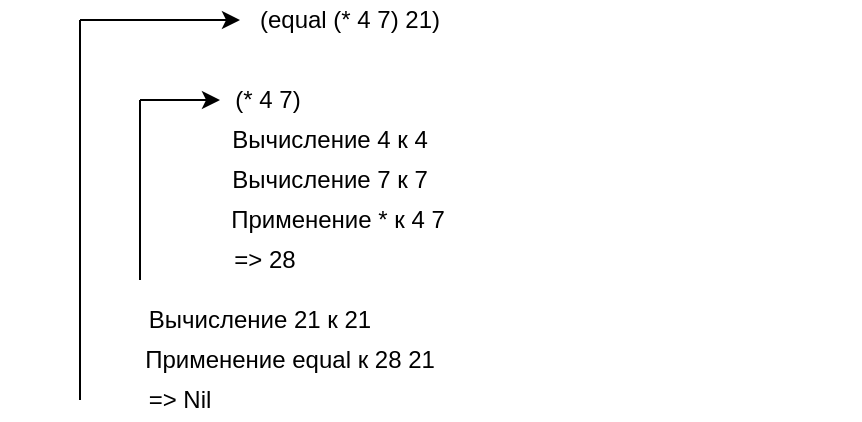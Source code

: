 <mxfile version="12.7.8" type="device"><diagram id="ZdomNy9IrLoDapWDNxTv" name="Page-1"><mxGraphModel dx="677" dy="340" grid="1" gridSize="10" guides="1" tooltips="1" connect="1" arrows="1" fold="1" page="1" pageScale="1" pageWidth="827" pageHeight="1169" math="0" shadow="0"><root><mxCell id="0"/><mxCell id="1" parent="0"/><mxCell id="QkE3BGOZjkNBrFbxDtLa-9" value="(equal (* 4 7) 21)" style="text;html=1;strokeColor=none;fillColor=none;align=center;verticalAlign=middle;whiteSpace=wrap;rounded=0;" vertex="1" parent="1"><mxGeometry x="400" y="110" width="110" height="20" as="geometry"/></mxCell><mxCell id="QkE3BGOZjkNBrFbxDtLa-11" value="" style="group" vertex="1" connectable="0" parent="1"><mxGeometry x="320" y="120" width="80" height="200" as="geometry"/></mxCell><mxCell id="QkE3BGOZjkNBrFbxDtLa-7" value="" style="endArrow=none;html=1;" edge="1" parent="QkE3BGOZjkNBrFbxDtLa-11"><mxGeometry width="50" height="50" relative="1" as="geometry"><mxPoint y="190" as="sourcePoint"/><mxPoint as="targetPoint"/></mxGeometry></mxCell><mxCell id="QkE3BGOZjkNBrFbxDtLa-8" value="" style="endArrow=classic;html=1;" edge="1" parent="QkE3BGOZjkNBrFbxDtLa-11"><mxGeometry width="50" height="50" relative="1" as="geometry"><mxPoint as="sourcePoint"/><mxPoint x="80" as="targetPoint"/></mxGeometry></mxCell><mxCell id="QkE3BGOZjkNBrFbxDtLa-28" value="=&amp;gt; Nil" style="text;html=1;strokeColor=none;fillColor=none;align=center;verticalAlign=middle;whiteSpace=wrap;rounded=0;" vertex="1" parent="QkE3BGOZjkNBrFbxDtLa-11"><mxGeometry x="30" y="180" width="40" height="20" as="geometry"/></mxCell><mxCell id="QkE3BGOZjkNBrFbxDtLa-15" value="" style="group" vertex="1" connectable="0" parent="1"><mxGeometry x="350" y="200" width="360" height="100" as="geometry"/></mxCell><mxCell id="QkE3BGOZjkNBrFbxDtLa-16" value="" style="endArrow=none;html=1;" edge="1" parent="QkE3BGOZjkNBrFbxDtLa-15"><mxGeometry width="50" height="50" relative="1" as="geometry"><mxPoint y="50" as="sourcePoint"/><mxPoint y="-40" as="targetPoint"/></mxGeometry></mxCell><mxCell id="QkE3BGOZjkNBrFbxDtLa-17" value="" style="endArrow=classic;html=1;" edge="1" parent="QkE3BGOZjkNBrFbxDtLa-15"><mxGeometry width="50" height="50" relative="1" as="geometry"><mxPoint y="-40" as="sourcePoint"/><mxPoint x="40" y="-40" as="targetPoint"/></mxGeometry></mxCell><mxCell id="QkE3BGOZjkNBrFbxDtLa-26" value="=&amp;gt; 28" style="text;html=1;strokeColor=none;fillColor=none;align=center;verticalAlign=middle;whiteSpace=wrap;rounded=0;" vertex="1" parent="QkE3BGOZjkNBrFbxDtLa-15"><mxGeometry x="45" y="30" width="35" height="20" as="geometry"/></mxCell><mxCell id="QkE3BGOZjkNBrFbxDtLa-29" value="Применение * к 4 7" style="text;html=1;strokeColor=none;fillColor=none;align=center;verticalAlign=middle;whiteSpace=wrap;rounded=0;" vertex="1" parent="QkE3BGOZjkNBrFbxDtLa-15"><mxGeometry x="-70" y="10" width="337.5" height="20" as="geometry"/></mxCell><mxCell id="QkE3BGOZjkNBrFbxDtLa-18" value="Вычисление 21 к 21" style="text;html=1;strokeColor=none;fillColor=none;align=center;verticalAlign=middle;whiteSpace=wrap;rounded=0;" vertex="1" parent="QkE3BGOZjkNBrFbxDtLa-15"><mxGeometry y="60" width="120" height="20" as="geometry"/></mxCell><mxCell id="QkE3BGOZjkNBrFbxDtLa-21" value="Вычисление 7 к 7" style="text;html=1;strokeColor=none;fillColor=none;align=center;verticalAlign=middle;whiteSpace=wrap;rounded=0;" vertex="1" parent="QkE3BGOZjkNBrFbxDtLa-15"><mxGeometry x="45" y="-10" width="100" height="20" as="geometry"/></mxCell><mxCell id="QkE3BGOZjkNBrFbxDtLa-27" value="Применение equal к 28 21" style="text;html=1;strokeColor=none;fillColor=none;align=center;verticalAlign=middle;whiteSpace=wrap;rounded=0;" vertex="1" parent="QkE3BGOZjkNBrFbxDtLa-15"><mxGeometry y="80" width="150" height="20" as="geometry"/></mxCell><mxCell id="QkE3BGOZjkNBrFbxDtLa-19" value="(* 4 7)" style="text;html=1;strokeColor=none;fillColor=none;align=center;verticalAlign=middle;whiteSpace=wrap;rounded=0;" vertex="1" parent="1"><mxGeometry x="359" y="150" width="110" height="20" as="geometry"/></mxCell><mxCell id="QkE3BGOZjkNBrFbxDtLa-20" value="Вычисление 4 к 4" style="text;html=1;strokeColor=none;fillColor=none;align=center;verticalAlign=middle;whiteSpace=wrap;rounded=0;" vertex="1" parent="1"><mxGeometry x="395" y="170" width="100" height="20" as="geometry"/></mxCell></root></mxGraphModel></diagram></mxfile>